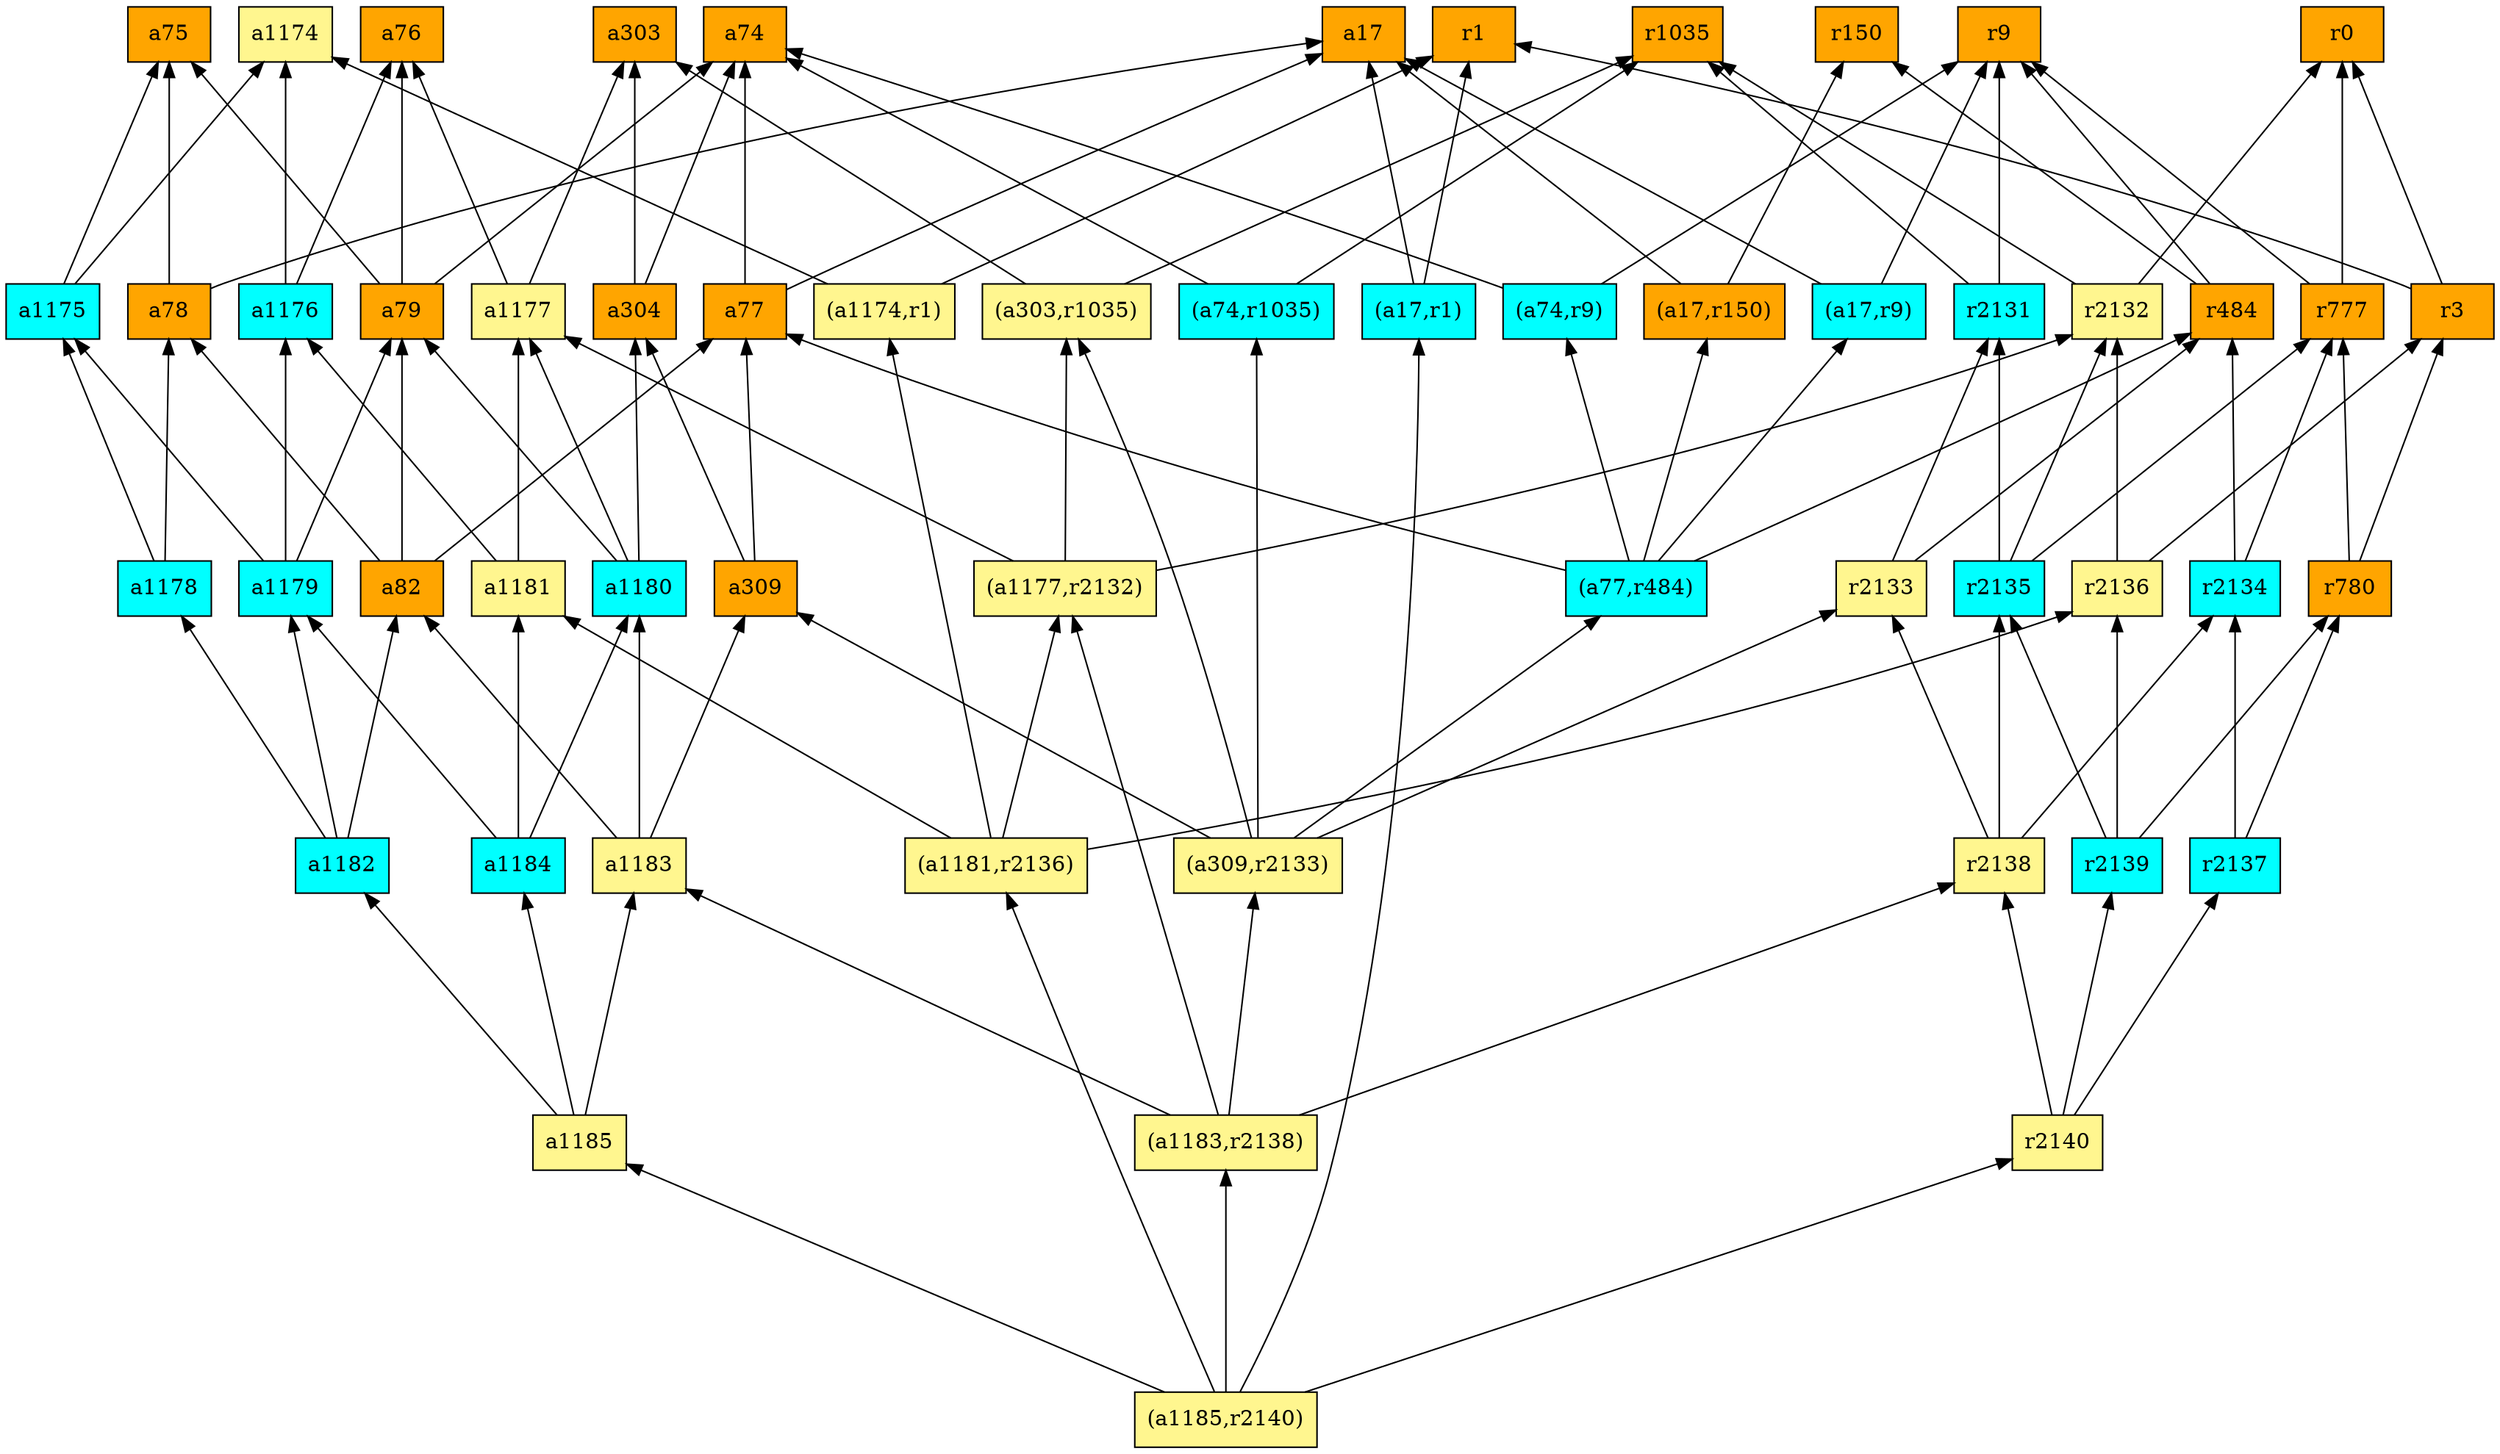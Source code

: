 digraph G {
rankdir=BT;ranksep="2.0";
"r2138" [shape=record,fillcolor=khaki1,style=filled,label="{r2138}"];
"a74" [shape=record,fillcolor=orange,style=filled,label="{a74}"];
"a79" [shape=record,fillcolor=orange,style=filled,label="{a79}"];
"a304" [shape=record,fillcolor=orange,style=filled,label="{a304}"];
"(a74,r9)" [shape=record,fillcolor=cyan,style=filled,label="{(a74,r9)}"];
"r1035" [shape=record,fillcolor=orange,style=filled,label="{r1035}"];
"(a1177,r2132)" [shape=record,fillcolor=khaki1,style=filled,label="{(a1177,r2132)}"];
"a77" [shape=record,fillcolor=orange,style=filled,label="{a77}"];
"r150" [shape=record,fillcolor=orange,style=filled,label="{r150}"];
"a1183" [shape=record,fillcolor=khaki1,style=filled,label="{a1183}"];
"a1174" [shape=record,fillcolor=khaki1,style=filled,label="{a1174}"];
"r9" [shape=record,fillcolor=orange,style=filled,label="{r9}"];
"a303" [shape=record,fillcolor=orange,style=filled,label="{a303}"];
"a76" [shape=record,fillcolor=orange,style=filled,label="{a76}"];
"a1181" [shape=record,fillcolor=khaki1,style=filled,label="{a1181}"];
"r2131" [shape=record,fillcolor=cyan,style=filled,label="{r2131}"];
"a1176" [shape=record,fillcolor=cyan,style=filled,label="{a1176}"];
"(a17,r1)" [shape=record,fillcolor=cyan,style=filled,label="{(a17,r1)}"];
"r2137" [shape=record,fillcolor=cyan,style=filled,label="{r2137}"];
"a82" [shape=record,fillcolor=orange,style=filled,label="{a82}"];
"(a74,r1035)" [shape=record,fillcolor=cyan,style=filled,label="{(a74,r1035)}"];
"(a1185,r2140)" [shape=record,fillcolor=khaki1,style=filled,label="{(a1185,r2140)}"];
"r2139" [shape=record,fillcolor=cyan,style=filled,label="{r2139}"];
"a1182" [shape=record,fillcolor=cyan,style=filled,label="{a1182}"];
"r3" [shape=record,fillcolor=orange,style=filled,label="{r3}"];
"r2136" [shape=record,fillcolor=khaki1,style=filled,label="{r2136}"];
"a1180" [shape=record,fillcolor=cyan,style=filled,label="{a1180}"];
"(a1181,r2136)" [shape=record,fillcolor=khaki1,style=filled,label="{(a1181,r2136)}"];
"r777" [shape=record,fillcolor=orange,style=filled,label="{r777}"];
"(a1174,r1)" [shape=record,fillcolor=khaki1,style=filled,label="{(a1174,r1)}"];
"r780" [shape=record,fillcolor=orange,style=filled,label="{r780}"];
"r2133" [shape=record,fillcolor=khaki1,style=filled,label="{r2133}"];
"a309" [shape=record,fillcolor=orange,style=filled,label="{a309}"];
"r2134" [shape=record,fillcolor=cyan,style=filled,label="{r2134}"];
"a1178" [shape=record,fillcolor=cyan,style=filled,label="{a1178}"];
"a75" [shape=record,fillcolor=orange,style=filled,label="{a75}"];
"a1185" [shape=record,fillcolor=khaki1,style=filled,label="{a1185}"];
"r484" [shape=record,fillcolor=orange,style=filled,label="{r484}"];
"a17" [shape=record,fillcolor=orange,style=filled,label="{a17}"];
"a1179" [shape=record,fillcolor=cyan,style=filled,label="{a1179}"];
"r2135" [shape=record,fillcolor=cyan,style=filled,label="{r2135}"];
"(a303,r1035)" [shape=record,fillcolor=khaki1,style=filled,label="{(a303,r1035)}"];
"a1177" [shape=record,fillcolor=khaki1,style=filled,label="{a1177}"];
"(a77,r484)" [shape=record,fillcolor=cyan,style=filled,label="{(a77,r484)}"];
"r2132" [shape=record,fillcolor=khaki1,style=filled,label="{r2132}"];
"(a17,r9)" [shape=record,fillcolor=cyan,style=filled,label="{(a17,r9)}"];
"a78" [shape=record,fillcolor=orange,style=filled,label="{a78}"];
"r2140" [shape=record,fillcolor=khaki1,style=filled,label="{r2140}"];
"a1175" [shape=record,fillcolor=cyan,style=filled,label="{a1175}"];
"(a1183,r2138)" [shape=record,fillcolor=khaki1,style=filled,label="{(a1183,r2138)}"];
"r1" [shape=record,fillcolor=orange,style=filled,label="{r1}"];
"a1184" [shape=record,fillcolor=cyan,style=filled,label="{a1184}"];
"r0" [shape=record,fillcolor=orange,style=filled,label="{r0}"];
"(a309,r2133)" [shape=record,fillcolor=khaki1,style=filled,label="{(a309,r2133)}"];
"(a17,r150)" [shape=record,fillcolor=orange,style=filled,label="{(a17,r150)}"];
"r2138" -> "r2134"
"r2138" -> "r2133"
"r2138" -> "r2135"
"a79" -> "a75"
"a79" -> "a74"
"a79" -> "a76"
"a304" -> "a303"
"a304" -> "a74"
"(a74,r9)" -> "r9"
"(a74,r9)" -> "a74"
"(a1177,r2132)" -> "(a303,r1035)"
"(a1177,r2132)" -> "a1177"
"(a1177,r2132)" -> "r2132"
"a77" -> "a74"
"a77" -> "a17"
"a1183" -> "a309"
"a1183" -> "a82"
"a1183" -> "a1180"
"a1181" -> "a1177"
"a1181" -> "a1176"
"r2131" -> "r1035"
"r2131" -> "r9"
"a1176" -> "a1174"
"a1176" -> "a76"
"(a17,r1)" -> "r1"
"(a17,r1)" -> "a17"
"r2137" -> "r2134"
"r2137" -> "r780"
"a82" -> "a78"
"a82" -> "a79"
"a82" -> "a77"
"(a74,r1035)" -> "r1035"
"(a74,r1035)" -> "a74"
"(a1185,r2140)" -> "a1185"
"(a1185,r2140)" -> "r2140"
"(a1185,r2140)" -> "(a1183,r2138)"
"(a1185,r2140)" -> "(a1181,r2136)"
"(a1185,r2140)" -> "(a17,r1)"
"r2139" -> "r780"
"r2139" -> "r2136"
"r2139" -> "r2135"
"a1182" -> "a82"
"a1182" -> "a1178"
"a1182" -> "a1179"
"r3" -> "r1"
"r3" -> "r0"
"r2136" -> "r2132"
"r2136" -> "r3"
"a1180" -> "a1177"
"a1180" -> "a79"
"a1180" -> "a304"
"(a1181,r2136)" -> "r2136"
"(a1181,r2136)" -> "(a1177,r2132)"
"(a1181,r2136)" -> "(a1174,r1)"
"(a1181,r2136)" -> "a1181"
"r777" -> "r9"
"r777" -> "r0"
"(a1174,r1)" -> "a1174"
"(a1174,r1)" -> "r1"
"r780" -> "r3"
"r780" -> "r777"
"r2133" -> "r2131"
"r2133" -> "r484"
"a309" -> "a304"
"a309" -> "a77"
"r2134" -> "r484"
"r2134" -> "r777"
"a1178" -> "a78"
"a1178" -> "a1175"
"a1185" -> "a1183"
"a1185" -> "a1182"
"a1185" -> "a1184"
"r484" -> "r9"
"r484" -> "r150"
"a1179" -> "a79"
"a1179" -> "a1175"
"a1179" -> "a1176"
"r2135" -> "r2132"
"r2135" -> "r777"
"r2135" -> "r2131"
"(a303,r1035)" -> "r1035"
"(a303,r1035)" -> "a303"
"a1177" -> "a303"
"a1177" -> "a76"
"(a77,r484)" -> "(a17,r9)"
"(a77,r484)" -> "(a74,r9)"
"(a77,r484)" -> "r484"
"(a77,r484)" -> "a77"
"(a77,r484)" -> "(a17,r150)"
"r2132" -> "r1035"
"r2132" -> "r0"
"(a17,r9)" -> "r9"
"(a17,r9)" -> "a17"
"a78" -> "a75"
"a78" -> "a17"
"r2140" -> "r2139"
"r2140" -> "r2138"
"r2140" -> "r2137"
"a1175" -> "a75"
"a1175" -> "a1174"
"(a1183,r2138)" -> "r2138"
"(a1183,r2138)" -> "(a1177,r2132)"
"(a1183,r2138)" -> "a1183"
"(a1183,r2138)" -> "(a309,r2133)"
"a1184" -> "a1180"
"a1184" -> "a1179"
"a1184" -> "a1181"
"(a309,r2133)" -> "(a303,r1035)"
"(a309,r2133)" -> "a309"
"(a309,r2133)" -> "(a74,r1035)"
"(a309,r2133)" -> "(a77,r484)"
"(a309,r2133)" -> "r2133"
"(a17,r150)" -> "r150"
"(a17,r150)" -> "a17"
}